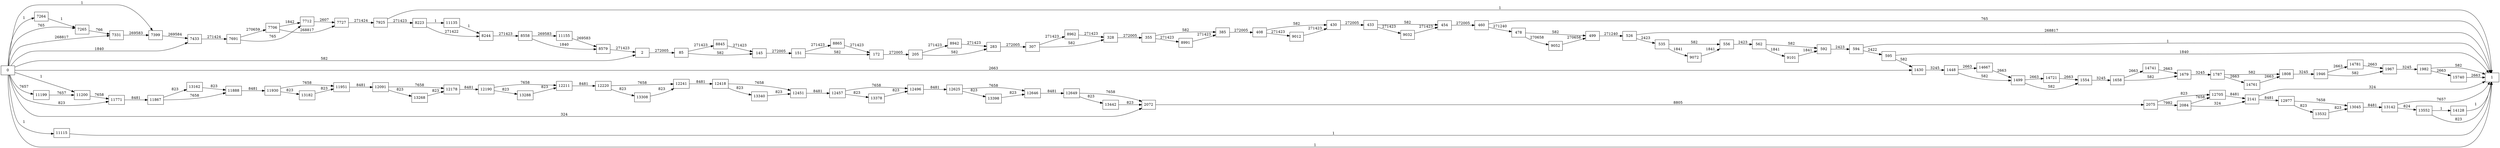 digraph {
	graph [rankdir=LR]
	node [shape=rectangle]
	2 -> 85 [label=272005]
	85 -> 145 [label=582]
	85 -> 8845 [label=271423]
	145 -> 151 [label=272005]
	151 -> 172 [label=582]
	151 -> 8865 [label=271423]
	172 -> 205 [label=272005]
	205 -> 283 [label=582]
	205 -> 8942 [label=271423]
	283 -> 307 [label=272005]
	307 -> 328 [label=582]
	307 -> 8962 [label=271423]
	328 -> 355 [label=272005]
	355 -> 385 [label=582]
	355 -> 8991 [label=271423]
	385 -> 408 [label=272005]
	408 -> 430 [label=582]
	408 -> 9012 [label=271423]
	430 -> 433 [label=272005]
	433 -> 454 [label=582]
	433 -> 9032 [label=271423]
	454 -> 460 [label=272005]
	460 -> 1 [label=765]
	460 -> 478 [label=271240]
	478 -> 499 [label=582]
	478 -> 9052 [label=270658]
	499 -> 526 [label=271240]
	526 -> 1 [label=268817]
	526 -> 535 [label=2423]
	535 -> 556 [label=582]
	535 -> 9072 [label=1841]
	556 -> 562 [label=2423]
	562 -> 592 [label=582]
	562 -> 9101 [label=1841]
	592 -> 594 [label=2423]
	594 -> 595 [label=2422]
	594 -> 1 [label=1]
	595 -> 1430 [label=582]
	595 -> 1 [label=1840]
	1430 -> 1448 [label=3245]
	1448 -> 1499 [label=582]
	1448 -> 14667 [label=2663]
	1499 -> 1554 [label=582]
	1499 -> 14721 [label=2663]
	1554 -> 1658 [label=3245]
	1658 -> 1679 [label=582]
	1658 -> 14741 [label=2663]
	1679 -> 1787 [label=3245]
	1787 -> 1808 [label=582]
	1787 -> 14761 [label=2663]
	1808 -> 1946 [label=3245]
	1946 -> 1967 [label=582]
	1946 -> 14781 [label=2663]
	1967 -> 1982 [label=3245]
	1982 -> 1 [label=582]
	1982 -> 15740 [label=2663]
	2072 -> 2075 [label=8805]
	2075 -> 2084 [label=7982]
	2075 -> 12705 [label=823]
	2084 -> 2141 [label=324]
	2084 -> 12705 [label=7658]
	2141 -> 1 [label=324]
	2141 -> 12977 [label=8481]
	7264 -> 7265 [label=1]
	7265 -> 7331 [label=766]
	7331 -> 7399 [label=269583]
	7399 -> 7433 [label=269584]
	7433 -> 7691 [label=271424]
	7691 -> 7706 [label=270659]
	7691 -> 7712 [label=765]
	7706 -> 7712 [label=1842]
	7706 -> 7727 [label=268817]
	7712 -> 7727 [label=2607]
	7727 -> 7925 [label=271424]
	7925 -> 1 [label=1]
	7925 -> 8223 [label=271423]
	8223 -> 8244 [label=271422]
	8223 -> 11135 [label=1]
	8244 -> 8558 [label=271423]
	8558 -> 8579 [label=1840]
	8558 -> 11155 [label=269583]
	8579 -> 2 [label=271423]
	8845 -> 145 [label=271423]
	8865 -> 172 [label=271423]
	8942 -> 283 [label=271423]
	8962 -> 328 [label=271423]
	8991 -> 385 [label=271423]
	9012 -> 430 [label=271423]
	9032 -> 454 [label=271423]
	9052 -> 499 [label=270658]
	9072 -> 556 [label=1841]
	9101 -> 592 [label=1841]
	11115 -> 1 [label=1]
	11135 -> 8244 [label=1]
	11155 -> 8579 [label=269583]
	11199 -> 11200 [label=7657]
	11200 -> 11771 [label=7658]
	11771 -> 11867 [label=8481]
	11867 -> 11888 [label=7658]
	11867 -> 13162 [label=823]
	11888 -> 11930 [label=8481]
	11930 -> 11951 [label=7658]
	11930 -> 13182 [label=823]
	11951 -> 12091 [label=8481]
	12091 -> 12178 [label=7658]
	12091 -> 13268 [label=823]
	12178 -> 12190 [label=8481]
	12190 -> 12211 [label=7658]
	12190 -> 13288 [label=823]
	12211 -> 12220 [label=8481]
	12220 -> 12241 [label=7658]
	12220 -> 13308 [label=823]
	12241 -> 12418 [label=8481]
	12418 -> 12451 [label=7658]
	12418 -> 13340 [label=823]
	12451 -> 12457 [label=8481]
	12457 -> 12496 [label=7658]
	12457 -> 13378 [label=823]
	12496 -> 12625 [label=8481]
	12625 -> 12646 [label=7658]
	12625 -> 13398 [label=823]
	12646 -> 12649 [label=8481]
	12649 -> 2072 [label=7658]
	12649 -> 13442 [label=823]
	12705 -> 2141 [label=8481]
	12977 -> 13045 [label=7658]
	12977 -> 13532 [label=823]
	13045 -> 13142 [label=8481]
	13142 -> 1 [label=7657]
	13142 -> 13552 [label=824]
	13162 -> 11888 [label=823]
	13182 -> 11951 [label=823]
	13268 -> 12178 [label=823]
	13288 -> 12211 [label=823]
	13308 -> 12241 [label=823]
	13340 -> 12451 [label=823]
	13378 -> 12496 [label=823]
	13398 -> 12646 [label=823]
	13442 -> 2072 [label=823]
	13532 -> 13045 [label=823]
	13552 -> 1 [label=823]
	13552 -> 14128 [label=1]
	14128 -> 1 [label=1]
	14667 -> 1499 [label=2663]
	14721 -> 1554 [label=2663]
	14741 -> 1679 [label=2663]
	14761 -> 1808 [label=2663]
	14781 -> 1967 [label=2663]
	15740 -> 1 [label=2663]
	0 -> 2 [label=582]
	0 -> 7433 [label=1840]
	0 -> 7399 [label=1]
	0 -> 7265 [label=765]
	0 -> 11771 [label=823]
	0 -> 11200 [label=1]
	0 -> 7331 [label=268817]
	0 -> 2072 [label=324]
	0 -> 1 [label=1]
	0 -> 7264 [label=1]
	0 -> 11115 [label=1]
	0 -> 11199 [label=7657]
	0 -> 1430 [label=2663]
}
